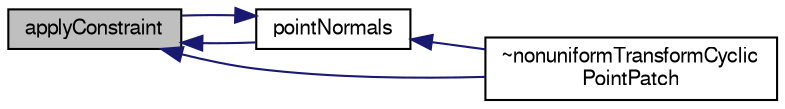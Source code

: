 digraph "applyConstraint"
{
  bgcolor="transparent";
  edge [fontname="FreeSans",fontsize="10",labelfontname="FreeSans",labelfontsize="10"];
  node [fontname="FreeSans",fontsize="10",shape=record];
  rankdir="LR";
  Node33 [label="applyConstraint",height=0.2,width=0.4,color="black", fillcolor="grey75", style="filled", fontcolor="black"];
  Node33 -> Node34 [dir="back",color="midnightblue",fontsize="10",style="solid",fontname="FreeSans"];
  Node34 [label="pointNormals",height=0.2,width=0.4,color="black",URL="$a27290.html#ab06feea8b9b34d4d3083cace994e95fc",tooltip="Return point unit normals. "];
  Node34 -> Node33 [dir="back",color="midnightblue",fontsize="10",style="solid",fontname="FreeSans"];
  Node34 -> Node35 [dir="back",color="midnightblue",fontsize="10",style="solid",fontname="FreeSans"];
  Node35 [label="~nonuniformTransformCyclic\lPointPatch",height=0.2,width=0.4,color="black",URL="$a27290.html#a584c7199be65f7122512ee7cd6979e97"];
  Node33 -> Node35 [dir="back",color="midnightblue",fontsize="10",style="solid",fontname="FreeSans"];
}
